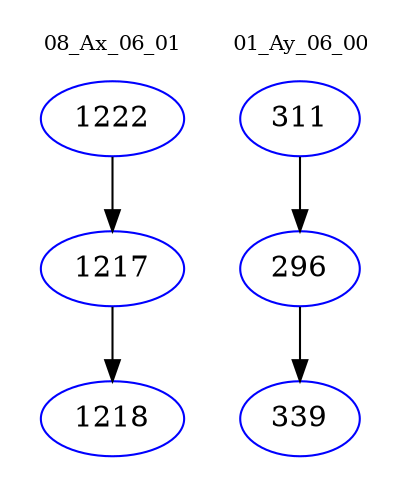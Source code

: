 digraph{
subgraph cluster_0 {
color = white
label = "08_Ax_06_01";
fontsize=10;
T0_1222 [label="1222", color="blue"]
T0_1222 -> T0_1217 [color="black"]
T0_1217 [label="1217", color="blue"]
T0_1217 -> T0_1218 [color="black"]
T0_1218 [label="1218", color="blue"]
}
subgraph cluster_1 {
color = white
label = "01_Ay_06_00";
fontsize=10;
T1_311 [label="311", color="blue"]
T1_311 -> T1_296 [color="black"]
T1_296 [label="296", color="blue"]
T1_296 -> T1_339 [color="black"]
T1_339 [label="339", color="blue"]
}
}
